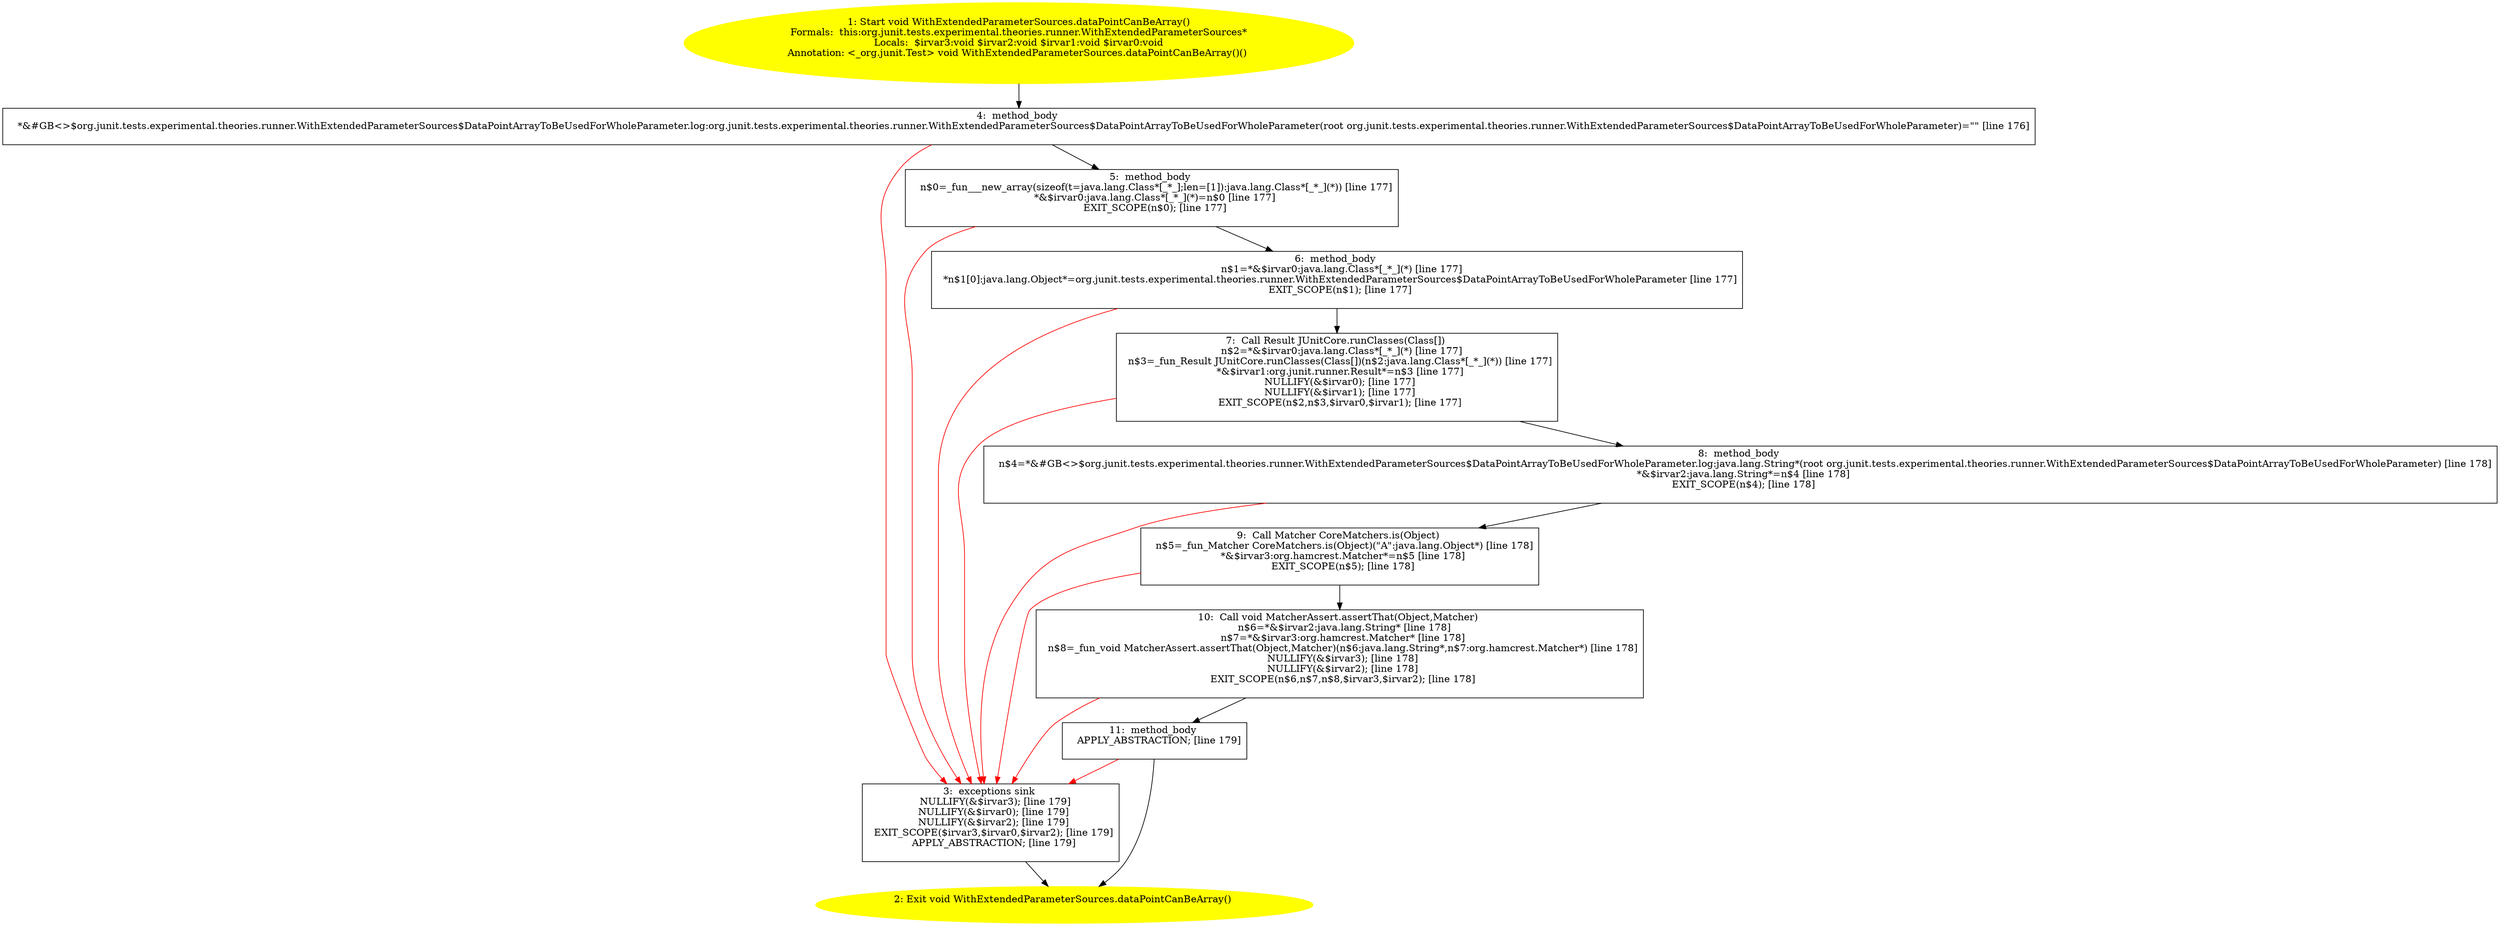 /* @generated */
digraph cfg {
"org.junit.tests.experimental.theories.runner.WithExtendedParameterSources.dataPointCanBeArray():void.7e570407624b2941e6d8c2df21bb62eb_1" [label="1: Start void WithExtendedParameterSources.dataPointCanBeArray()\nFormals:  this:org.junit.tests.experimental.theories.runner.WithExtendedParameterSources*\nLocals:  $irvar3:void $irvar2:void $irvar1:void $irvar0:void\nAnnotation: <_org.junit.Test> void WithExtendedParameterSources.dataPointCanBeArray()() \n  " color=yellow style=filled]
	

	 "org.junit.tests.experimental.theories.runner.WithExtendedParameterSources.dataPointCanBeArray():void.7e570407624b2941e6d8c2df21bb62eb_1" -> "org.junit.tests.experimental.theories.runner.WithExtendedParameterSources.dataPointCanBeArray():void.7e570407624b2941e6d8c2df21bb62eb_4" ;
"org.junit.tests.experimental.theories.runner.WithExtendedParameterSources.dataPointCanBeArray():void.7e570407624b2941e6d8c2df21bb62eb_2" [label="2: Exit void WithExtendedParameterSources.dataPointCanBeArray() \n  " color=yellow style=filled]
	

"org.junit.tests.experimental.theories.runner.WithExtendedParameterSources.dataPointCanBeArray():void.7e570407624b2941e6d8c2df21bb62eb_3" [label="3:  exceptions sink \n   NULLIFY(&$irvar3); [line 179]\n  NULLIFY(&$irvar0); [line 179]\n  NULLIFY(&$irvar2); [line 179]\n  EXIT_SCOPE($irvar3,$irvar0,$irvar2); [line 179]\n  APPLY_ABSTRACTION; [line 179]\n " shape="box"]
	

	 "org.junit.tests.experimental.theories.runner.WithExtendedParameterSources.dataPointCanBeArray():void.7e570407624b2941e6d8c2df21bb62eb_3" -> "org.junit.tests.experimental.theories.runner.WithExtendedParameterSources.dataPointCanBeArray():void.7e570407624b2941e6d8c2df21bb62eb_2" ;
"org.junit.tests.experimental.theories.runner.WithExtendedParameterSources.dataPointCanBeArray():void.7e570407624b2941e6d8c2df21bb62eb_4" [label="4:  method_body \n   *&#GB<>$org.junit.tests.experimental.theories.runner.WithExtendedParameterSources$DataPointArrayToBeUsedForWholeParameter.log:org.junit.tests.experimental.theories.runner.WithExtendedParameterSources$DataPointArrayToBeUsedForWholeParameter(root org.junit.tests.experimental.theories.runner.WithExtendedParameterSources$DataPointArrayToBeUsedForWholeParameter)=\"\" [line 176]\n " shape="box"]
	

	 "org.junit.tests.experimental.theories.runner.WithExtendedParameterSources.dataPointCanBeArray():void.7e570407624b2941e6d8c2df21bb62eb_4" -> "org.junit.tests.experimental.theories.runner.WithExtendedParameterSources.dataPointCanBeArray():void.7e570407624b2941e6d8c2df21bb62eb_5" ;
	 "org.junit.tests.experimental.theories.runner.WithExtendedParameterSources.dataPointCanBeArray():void.7e570407624b2941e6d8c2df21bb62eb_4" -> "org.junit.tests.experimental.theories.runner.WithExtendedParameterSources.dataPointCanBeArray():void.7e570407624b2941e6d8c2df21bb62eb_3" [color="red" ];
"org.junit.tests.experimental.theories.runner.WithExtendedParameterSources.dataPointCanBeArray():void.7e570407624b2941e6d8c2df21bb62eb_5" [label="5:  method_body \n   n$0=_fun___new_array(sizeof(t=java.lang.Class*[_*_];len=[1]):java.lang.Class*[_*_](*)) [line 177]\n  *&$irvar0:java.lang.Class*[_*_](*)=n$0 [line 177]\n  EXIT_SCOPE(n$0); [line 177]\n " shape="box"]
	

	 "org.junit.tests.experimental.theories.runner.WithExtendedParameterSources.dataPointCanBeArray():void.7e570407624b2941e6d8c2df21bb62eb_5" -> "org.junit.tests.experimental.theories.runner.WithExtendedParameterSources.dataPointCanBeArray():void.7e570407624b2941e6d8c2df21bb62eb_6" ;
	 "org.junit.tests.experimental.theories.runner.WithExtendedParameterSources.dataPointCanBeArray():void.7e570407624b2941e6d8c2df21bb62eb_5" -> "org.junit.tests.experimental.theories.runner.WithExtendedParameterSources.dataPointCanBeArray():void.7e570407624b2941e6d8c2df21bb62eb_3" [color="red" ];
"org.junit.tests.experimental.theories.runner.WithExtendedParameterSources.dataPointCanBeArray():void.7e570407624b2941e6d8c2df21bb62eb_6" [label="6:  method_body \n   n$1=*&$irvar0:java.lang.Class*[_*_](*) [line 177]\n  *n$1[0]:java.lang.Object*=org.junit.tests.experimental.theories.runner.WithExtendedParameterSources$DataPointArrayToBeUsedForWholeParameter [line 177]\n  EXIT_SCOPE(n$1); [line 177]\n " shape="box"]
	

	 "org.junit.tests.experimental.theories.runner.WithExtendedParameterSources.dataPointCanBeArray():void.7e570407624b2941e6d8c2df21bb62eb_6" -> "org.junit.tests.experimental.theories.runner.WithExtendedParameterSources.dataPointCanBeArray():void.7e570407624b2941e6d8c2df21bb62eb_7" ;
	 "org.junit.tests.experimental.theories.runner.WithExtendedParameterSources.dataPointCanBeArray():void.7e570407624b2941e6d8c2df21bb62eb_6" -> "org.junit.tests.experimental.theories.runner.WithExtendedParameterSources.dataPointCanBeArray():void.7e570407624b2941e6d8c2df21bb62eb_3" [color="red" ];
"org.junit.tests.experimental.theories.runner.WithExtendedParameterSources.dataPointCanBeArray():void.7e570407624b2941e6d8c2df21bb62eb_7" [label="7:  Call Result JUnitCore.runClasses(Class[]) \n   n$2=*&$irvar0:java.lang.Class*[_*_](*) [line 177]\n  n$3=_fun_Result JUnitCore.runClasses(Class[])(n$2:java.lang.Class*[_*_](*)) [line 177]\n  *&$irvar1:org.junit.runner.Result*=n$3 [line 177]\n  NULLIFY(&$irvar0); [line 177]\n  NULLIFY(&$irvar1); [line 177]\n  EXIT_SCOPE(n$2,n$3,$irvar0,$irvar1); [line 177]\n " shape="box"]
	

	 "org.junit.tests.experimental.theories.runner.WithExtendedParameterSources.dataPointCanBeArray():void.7e570407624b2941e6d8c2df21bb62eb_7" -> "org.junit.tests.experimental.theories.runner.WithExtendedParameterSources.dataPointCanBeArray():void.7e570407624b2941e6d8c2df21bb62eb_8" ;
	 "org.junit.tests.experimental.theories.runner.WithExtendedParameterSources.dataPointCanBeArray():void.7e570407624b2941e6d8c2df21bb62eb_7" -> "org.junit.tests.experimental.theories.runner.WithExtendedParameterSources.dataPointCanBeArray():void.7e570407624b2941e6d8c2df21bb62eb_3" [color="red" ];
"org.junit.tests.experimental.theories.runner.WithExtendedParameterSources.dataPointCanBeArray():void.7e570407624b2941e6d8c2df21bb62eb_8" [label="8:  method_body \n   n$4=*&#GB<>$org.junit.tests.experimental.theories.runner.WithExtendedParameterSources$DataPointArrayToBeUsedForWholeParameter.log:java.lang.String*(root org.junit.tests.experimental.theories.runner.WithExtendedParameterSources$DataPointArrayToBeUsedForWholeParameter) [line 178]\n  *&$irvar2:java.lang.String*=n$4 [line 178]\n  EXIT_SCOPE(n$4); [line 178]\n " shape="box"]
	

	 "org.junit.tests.experimental.theories.runner.WithExtendedParameterSources.dataPointCanBeArray():void.7e570407624b2941e6d8c2df21bb62eb_8" -> "org.junit.tests.experimental.theories.runner.WithExtendedParameterSources.dataPointCanBeArray():void.7e570407624b2941e6d8c2df21bb62eb_9" ;
	 "org.junit.tests.experimental.theories.runner.WithExtendedParameterSources.dataPointCanBeArray():void.7e570407624b2941e6d8c2df21bb62eb_8" -> "org.junit.tests.experimental.theories.runner.WithExtendedParameterSources.dataPointCanBeArray():void.7e570407624b2941e6d8c2df21bb62eb_3" [color="red" ];
"org.junit.tests.experimental.theories.runner.WithExtendedParameterSources.dataPointCanBeArray():void.7e570407624b2941e6d8c2df21bb62eb_9" [label="9:  Call Matcher CoreMatchers.is(Object) \n   n$5=_fun_Matcher CoreMatchers.is(Object)(\"A\":java.lang.Object*) [line 178]\n  *&$irvar3:org.hamcrest.Matcher*=n$5 [line 178]\n  EXIT_SCOPE(n$5); [line 178]\n " shape="box"]
	

	 "org.junit.tests.experimental.theories.runner.WithExtendedParameterSources.dataPointCanBeArray():void.7e570407624b2941e6d8c2df21bb62eb_9" -> "org.junit.tests.experimental.theories.runner.WithExtendedParameterSources.dataPointCanBeArray():void.7e570407624b2941e6d8c2df21bb62eb_10" ;
	 "org.junit.tests.experimental.theories.runner.WithExtendedParameterSources.dataPointCanBeArray():void.7e570407624b2941e6d8c2df21bb62eb_9" -> "org.junit.tests.experimental.theories.runner.WithExtendedParameterSources.dataPointCanBeArray():void.7e570407624b2941e6d8c2df21bb62eb_3" [color="red" ];
"org.junit.tests.experimental.theories.runner.WithExtendedParameterSources.dataPointCanBeArray():void.7e570407624b2941e6d8c2df21bb62eb_10" [label="10:  Call void MatcherAssert.assertThat(Object,Matcher) \n   n$6=*&$irvar2:java.lang.String* [line 178]\n  n$7=*&$irvar3:org.hamcrest.Matcher* [line 178]\n  n$8=_fun_void MatcherAssert.assertThat(Object,Matcher)(n$6:java.lang.String*,n$7:org.hamcrest.Matcher*) [line 178]\n  NULLIFY(&$irvar3); [line 178]\n  NULLIFY(&$irvar2); [line 178]\n  EXIT_SCOPE(n$6,n$7,n$8,$irvar3,$irvar2); [line 178]\n " shape="box"]
	

	 "org.junit.tests.experimental.theories.runner.WithExtendedParameterSources.dataPointCanBeArray():void.7e570407624b2941e6d8c2df21bb62eb_10" -> "org.junit.tests.experimental.theories.runner.WithExtendedParameterSources.dataPointCanBeArray():void.7e570407624b2941e6d8c2df21bb62eb_11" ;
	 "org.junit.tests.experimental.theories.runner.WithExtendedParameterSources.dataPointCanBeArray():void.7e570407624b2941e6d8c2df21bb62eb_10" -> "org.junit.tests.experimental.theories.runner.WithExtendedParameterSources.dataPointCanBeArray():void.7e570407624b2941e6d8c2df21bb62eb_3" [color="red" ];
"org.junit.tests.experimental.theories.runner.WithExtendedParameterSources.dataPointCanBeArray():void.7e570407624b2941e6d8c2df21bb62eb_11" [label="11:  method_body \n   APPLY_ABSTRACTION; [line 179]\n " shape="box"]
	

	 "org.junit.tests.experimental.theories.runner.WithExtendedParameterSources.dataPointCanBeArray():void.7e570407624b2941e6d8c2df21bb62eb_11" -> "org.junit.tests.experimental.theories.runner.WithExtendedParameterSources.dataPointCanBeArray():void.7e570407624b2941e6d8c2df21bb62eb_2" ;
	 "org.junit.tests.experimental.theories.runner.WithExtendedParameterSources.dataPointCanBeArray():void.7e570407624b2941e6d8c2df21bb62eb_11" -> "org.junit.tests.experimental.theories.runner.WithExtendedParameterSources.dataPointCanBeArray():void.7e570407624b2941e6d8c2df21bb62eb_3" [color="red" ];
}
